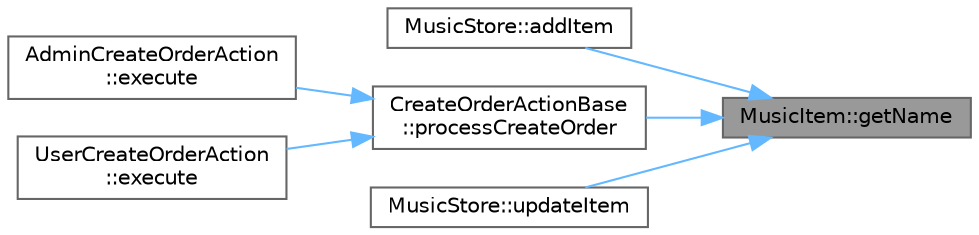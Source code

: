 digraph "MusicItem::getName"
{
 // LATEX_PDF_SIZE
  bgcolor="transparent";
  edge [fontname=Helvetica,fontsize=10,labelfontname=Helvetica,labelfontsize=10];
  node [fontname=Helvetica,fontsize=10,shape=box,height=0.2,width=0.4];
  rankdir="RL";
  Node1 [id="Node000001",label="MusicItem::getName",height=0.2,width=0.4,color="gray40", fillcolor="grey60", style="filled", fontcolor="black",tooltip="Lấy tên của mặt hàng."];
  Node1 -> Node2 [id="edge1_Node000001_Node000002",dir="back",color="steelblue1",style="solid",tooltip=" "];
  Node2 [id="Node000002",label="MusicStore::addItem",height=0.2,width=0.4,color="grey40", fillcolor="white", style="filled",URL="$class_music_store.html#a1290115c2acc4ad863c2a1d7d227b6ef",tooltip="Thêm một mặt hàng âm nhạc vào cửa hàng."];
  Node1 -> Node3 [id="edge2_Node000001_Node000003",dir="back",color="steelblue1",style="solid",tooltip=" "];
  Node3 [id="Node000003",label="CreateOrderActionBase\l::processCreateOrder",height=0.2,width=0.4,color="grey40", fillcolor="white", style="filled",URL="$class_create_order_action_base.html#a6550ade5c4ef4620b70e46e31ee7cb24",tooltip="Phương thức xử lý việc tạo đơn hàng cho một khách hàng cụ thể."];
  Node3 -> Node4 [id="edge3_Node000003_Node000004",dir="back",color="steelblue1",style="solid",tooltip=" "];
  Node4 [id="Node000004",label="AdminCreateOrderAction\l::execute",height=0.2,width=0.4,color="grey40", fillcolor="white", style="filled",URL="$class_admin_create_order_action.html#a18315096a71acac2ca2f042ca71b7c12",tooltip="Thực thi hành động tạo đơn hàng mới. Ghi đè phương thức execute từ giao diện IMenuAction."];
  Node3 -> Node5 [id="edge4_Node000003_Node000005",dir="back",color="steelblue1",style="solid",tooltip=" "];
  Node5 [id="Node000005",label="UserCreateOrderAction\l::execute",height=0.2,width=0.4,color="grey40", fillcolor="white", style="filled",URL="$class_user_create_order_action.html#a97e9674fca14af2f2cd99444006e1f49",tooltip="Thực thi hành động tạo đơn hàng mới. Ghi đè phương thức execute từ giao diện IMenuAction."];
  Node1 -> Node6 [id="edge5_Node000001_Node000006",dir="back",color="steelblue1",style="solid",tooltip=" "];
  Node6 [id="Node000006",label="MusicStore::updateItem",height=0.2,width=0.4,color="grey40", fillcolor="white", style="filled",URL="$class_music_store.html#a660a6b3885373e6fc7ba15ac062e14a1",tooltip="Cập nhật thông tin của một mặt hàng."];
}

